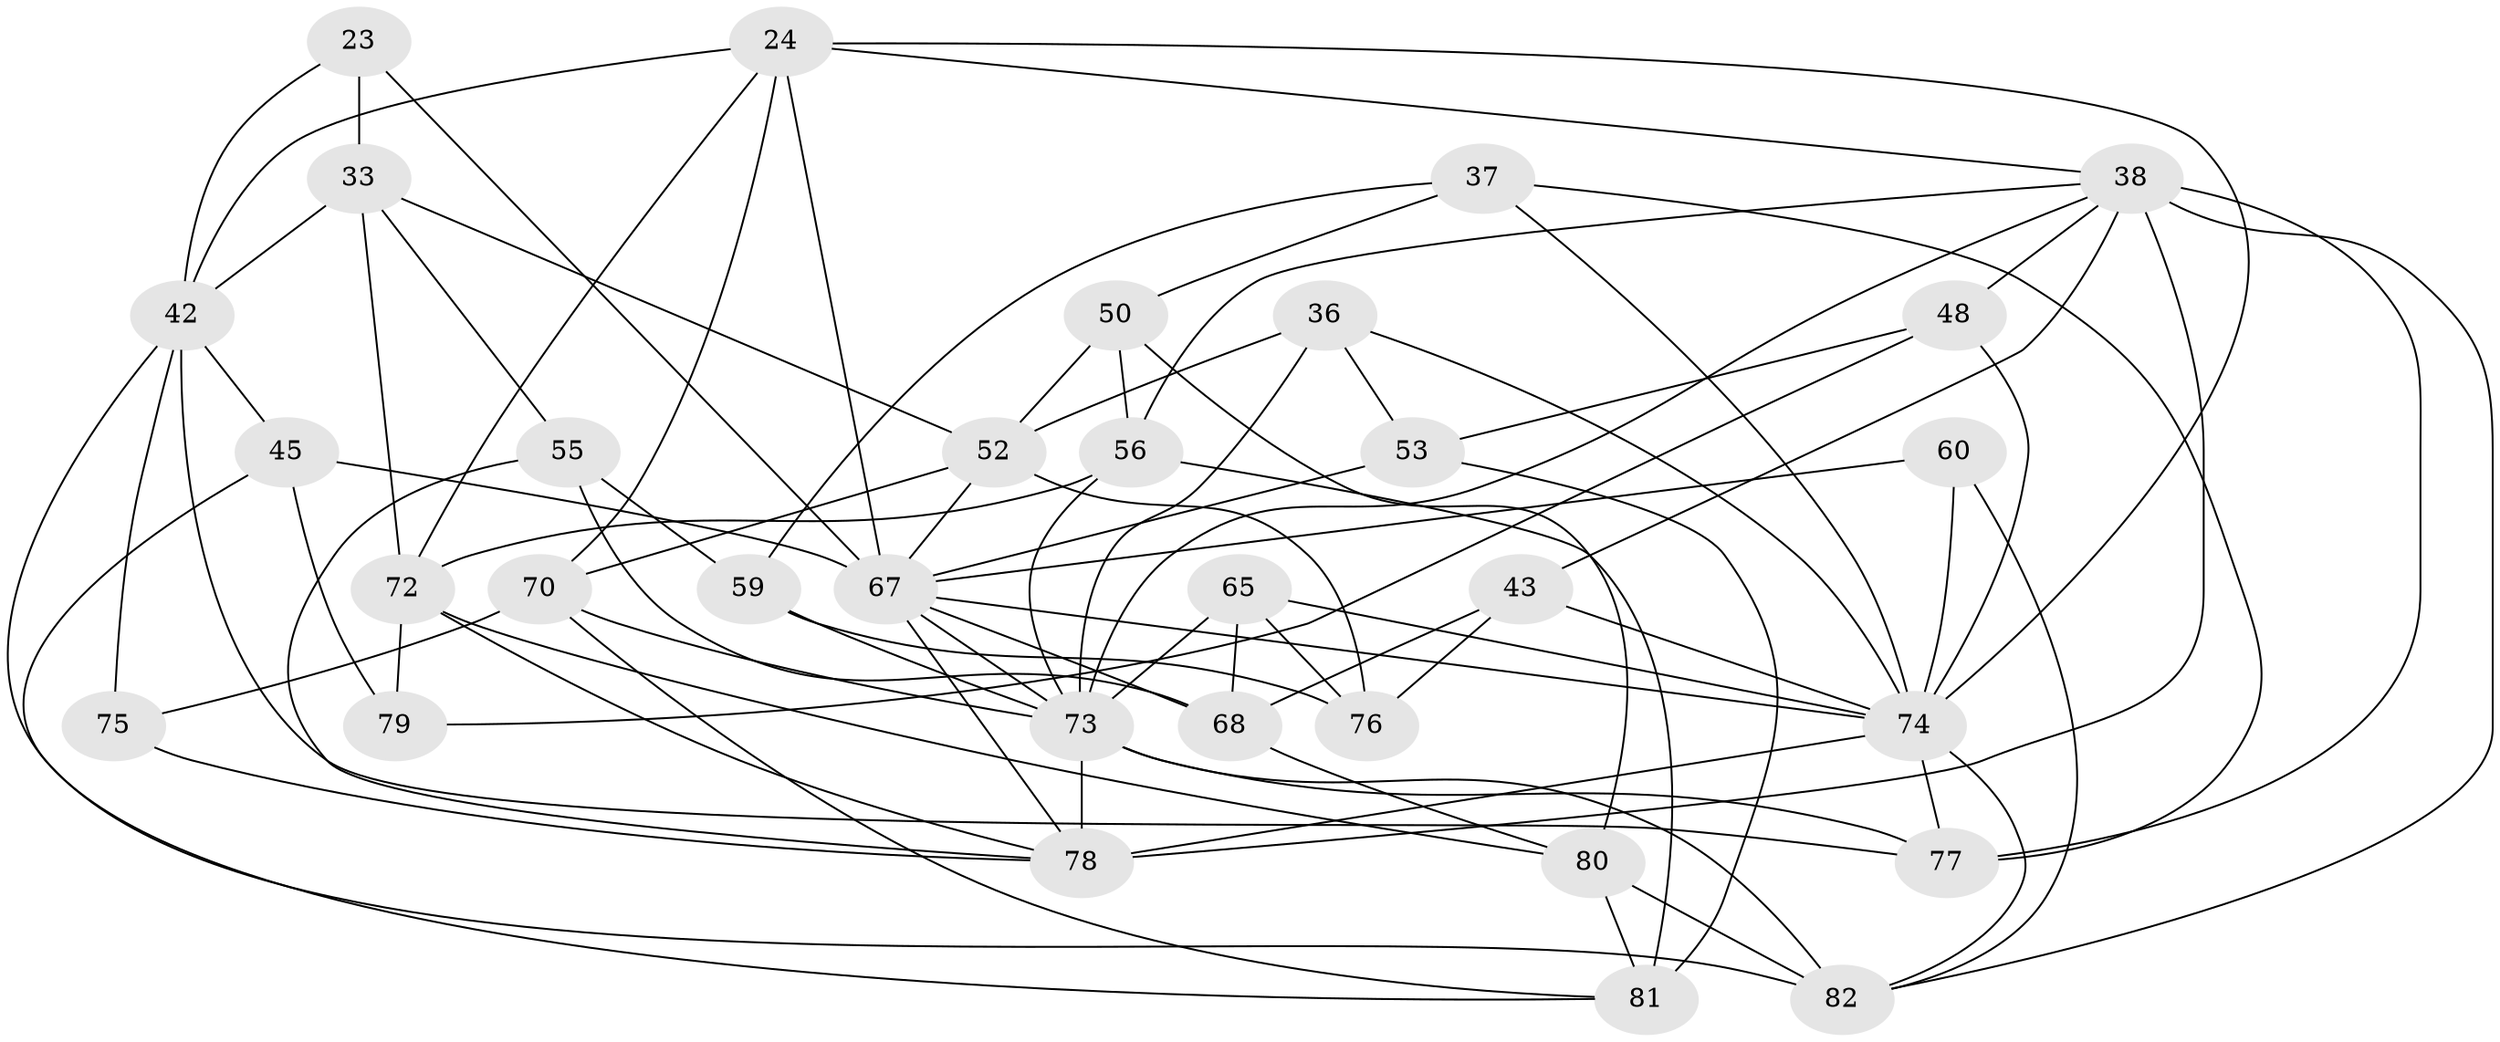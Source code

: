 // original degree distribution, {4: 1.0}
// Generated by graph-tools (version 1.1) at 2025/02/03/04/25 22:02:42]
// undirected, 32 vertices, 84 edges
graph export_dot {
graph [start="1"]
  node [color=gray90,style=filled];
  23;
  24 [super="+8+9"];
  33 [super="+26"];
  36 [super="+5"];
  37 [super="+21"];
  38 [super="+18"];
  42 [super="+11+39"];
  43 [super="+20"];
  45;
  48 [super="+16"];
  50 [super="+15"];
  52 [super="+30"];
  53;
  55;
  56 [super="+31"];
  59;
  60;
  65;
  67 [super="+40+44+58"];
  68 [super="+29"];
  70 [super="+63"];
  72 [super="+34+28"];
  73 [super="+7+62+41+32"];
  74 [super="+46+61+64"];
  75;
  76;
  77 [super="+66"];
  78 [super="+4+71"];
  79;
  80 [super="+69"];
  81 [super="+51"];
  82 [super="+57"];
  23 -- 42;
  23 -- 33 [weight=2];
  23 -- 67;
  24 -- 38 [weight=2];
  24 -- 42;
  24 -- 72 [weight=2];
  24 -- 70;
  24 -- 67;
  24 -- 74;
  33 -- 42 [weight=2];
  33 -- 55;
  33 -- 72 [weight=2];
  33 -- 52;
  36 -- 73 [weight=3];
  36 -- 53;
  36 -- 52;
  36 -- 74;
  37 -- 50 [weight=2];
  37 -- 59;
  37 -- 77;
  37 -- 74 [weight=2];
  38 -- 78 [weight=4];
  38 -- 77;
  38 -- 48;
  38 -- 56;
  38 -- 73;
  38 -- 82;
  38 -- 43;
  42 -- 82 [weight=2];
  42 -- 77 [weight=2];
  42 -- 45;
  42 -- 75;
  43 -- 76;
  43 -- 68 [weight=2];
  43 -- 74 [weight=2];
  45 -- 79;
  45 -- 81;
  45 -- 67;
  48 -- 53;
  48 -- 79 [weight=2];
  48 -- 74 [weight=2];
  50 -- 80;
  50 -- 52 [weight=2];
  50 -- 56;
  52 -- 70 [weight=2];
  52 -- 76;
  52 -- 67;
  53 -- 81;
  53 -- 67;
  55 -- 59;
  55 -- 68;
  55 -- 78;
  56 -- 72;
  56 -- 81 [weight=2];
  56 -- 73;
  59 -- 76;
  59 -- 73;
  60 -- 82;
  60 -- 67 [weight=2];
  60 -- 74;
  65 -- 76;
  65 -- 68;
  65 -- 73;
  65 -- 74;
  67 -- 78;
  67 -- 73 [weight=2];
  67 -- 68;
  67 -- 74;
  68 -- 80;
  70 -- 75;
  70 -- 73;
  70 -- 81;
  72 -- 80;
  72 -- 78;
  72 -- 79;
  73 -- 82 [weight=3];
  73 -- 78 [weight=2];
  73 -- 77 [weight=3];
  74 -- 82;
  74 -- 77;
  74 -- 78;
  75 -- 78 [weight=2];
  80 -- 82 [weight=2];
  80 -- 81;
}
